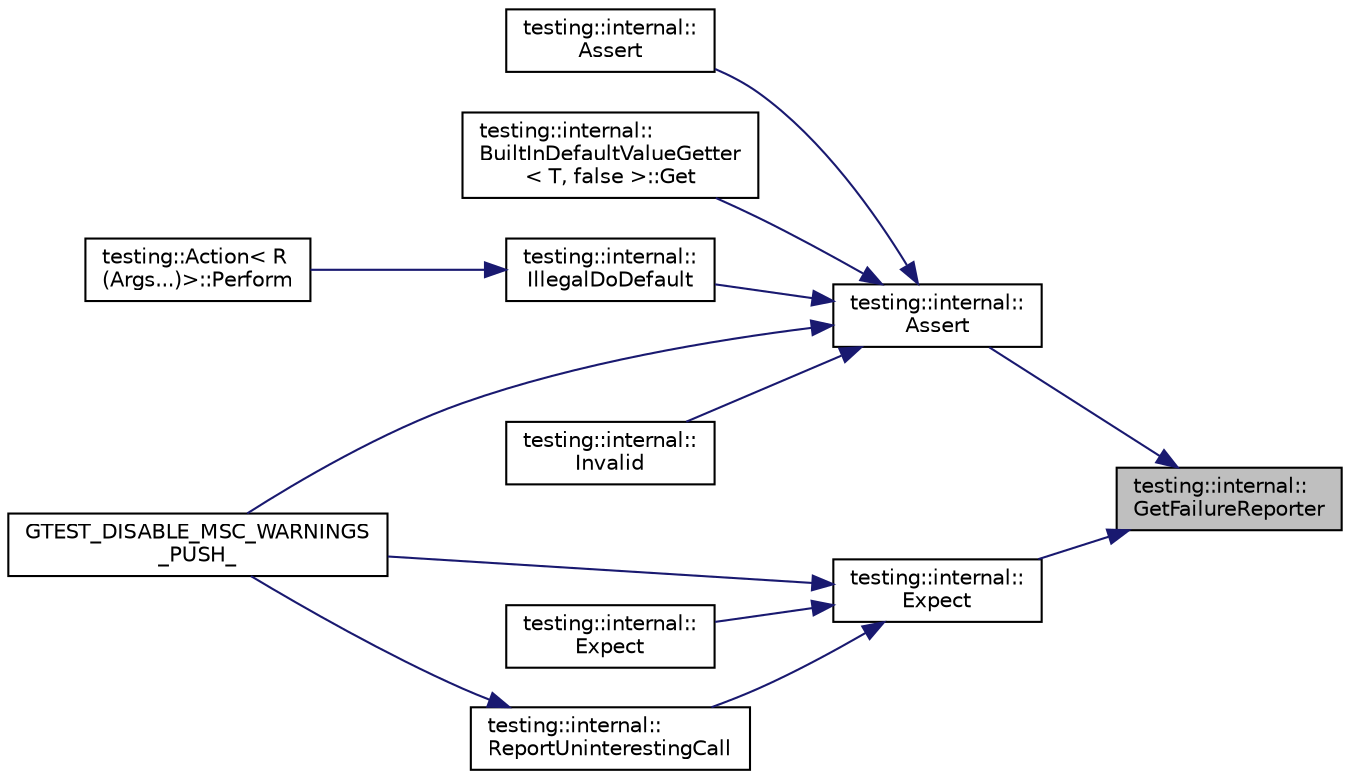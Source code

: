 digraph "testing::internal::GetFailureReporter"
{
 // LATEX_PDF_SIZE
  bgcolor="transparent";
  edge [fontname="Helvetica",fontsize="10",labelfontname="Helvetica",labelfontsize="10"];
  node [fontname="Helvetica",fontsize="10",shape=record];
  rankdir="RL";
  Node1 [label="testing::internal::\lGetFailureReporter",height=0.2,width=0.4,color="black", fillcolor="grey75", style="filled", fontcolor="black",tooltip=" "];
  Node1 -> Node2 [dir="back",color="midnightblue",fontsize="10",style="solid",fontname="Helvetica"];
  Node2 [label="testing::internal::\lAssert",height=0.2,width=0.4,color="black",URL="$namespacetesting_1_1internal.html#aa46ca46a5898b2ac75184c62e0355621",tooltip=" "];
  Node2 -> Node3 [dir="back",color="midnightblue",fontsize="10",style="solid",fontname="Helvetica"];
  Node3 [label="testing::internal::\lAssert",height=0.2,width=0.4,color="black",URL="$namespacetesting_1_1internal.html#a23e71d198ce26b51f84a0b024dc3e054",tooltip=" "];
  Node2 -> Node4 [dir="back",color="midnightblue",fontsize="10",style="solid",fontname="Helvetica"];
  Node4 [label="testing::internal::\lBuiltInDefaultValueGetter\l\< T, false \>::Get",height=0.2,width=0.4,color="black",URL="$structtesting_1_1internal_1_1BuiltInDefaultValueGetter_3_01T_00_01false_01_4.html#a8c8e929666f61272961eea21a60de4ad",tooltip=" "];
  Node2 -> Node5 [dir="back",color="midnightblue",fontsize="10",style="solid",fontname="Helvetica"];
  Node5 [label="GTEST_DISABLE_MSC_WARNINGS\l_PUSH_",height=0.2,width=0.4,color="black",URL="$gmock-spec-builders_8h.html#a88f79832f9d045112a76e9da8611cc13",tooltip=" "];
  Node2 -> Node6 [dir="back",color="midnightblue",fontsize="10",style="solid",fontname="Helvetica"];
  Node6 [label="testing::internal::\lIllegalDoDefault",height=0.2,width=0.4,color="black",URL="$namespacetesting_1_1internal.html#aa67e1e9d28122eedffbb7b6636824f2d",tooltip=" "];
  Node6 -> Node7 [dir="back",color="midnightblue",fontsize="10",style="solid",fontname="Helvetica"];
  Node7 [label="testing::Action\< R\l(Args...)\>::Perform",height=0.2,width=0.4,color="black",URL="$classtesting_1_1Action_3_01R_07Args_8_8_8_08_4.html#a84c4919e5d1691584bbd37c5aaf48f30",tooltip=" "];
  Node2 -> Node8 [dir="back",color="midnightblue",fontsize="10",style="solid",fontname="Helvetica"];
  Node8 [label="testing::internal::\lInvalid",height=0.2,width=0.4,color="black",URL="$namespacetesting_1_1internal.html#a3316c24e8a79f5def3e85d763ae50854",tooltip=" "];
  Node1 -> Node9 [dir="back",color="midnightblue",fontsize="10",style="solid",fontname="Helvetica"];
  Node9 [label="testing::internal::\lExpect",height=0.2,width=0.4,color="black",URL="$namespacetesting_1_1internal.html#ad93379317e10862a77b9fb90aa96e083",tooltip=" "];
  Node9 -> Node10 [dir="back",color="midnightblue",fontsize="10",style="solid",fontname="Helvetica"];
  Node10 [label="testing::internal::\lExpect",height=0.2,width=0.4,color="black",URL="$namespacetesting_1_1internal.html#a0dfe8a755bd02aa5ea162764b61a9d97",tooltip=" "];
  Node9 -> Node5 [dir="back",color="midnightblue",fontsize="10",style="solid",fontname="Helvetica"];
  Node9 -> Node11 [dir="back",color="midnightblue",fontsize="10",style="solid",fontname="Helvetica"];
  Node11 [label="testing::internal::\lReportUninterestingCall",height=0.2,width=0.4,color="black",URL="$namespacetesting_1_1internal.html#af045b703d8487374620a8106a76814ee",tooltip=" "];
  Node11 -> Node5 [dir="back",color="midnightblue",fontsize="10",style="solid",fontname="Helvetica"];
}

